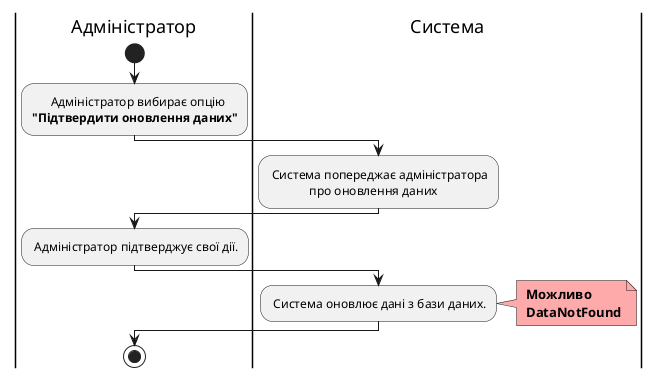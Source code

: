 <center style="
    border-radius:4px;
    border: 1px solid #cfd7e6;
    box-shadow: 0 1px 3px 0 rgba(89,105,129,.05), 0 1px 1px 0 rgba(0,0,0,.025);
    padding: 1em;"
    >


@startuml
    |Адміністратор|
        start
        :      Адміністратор вибирає опцію 
        <b>"Підтвердити оновлення даних"</b>;
    |Система|
        : Система попереджає адміністратора 
                     про оновлення даних;
    |Адміністратор|    
        : Адміністратор підтверджує свої дії.;
    |Система|
        : Система оновлює дані з бази даних.;
        
        note right #ffaaaa
        <b> Можливо
        <b> DataNotFound
        end note
        
    |Адміністратор|
        stop;

@enduml



</center>